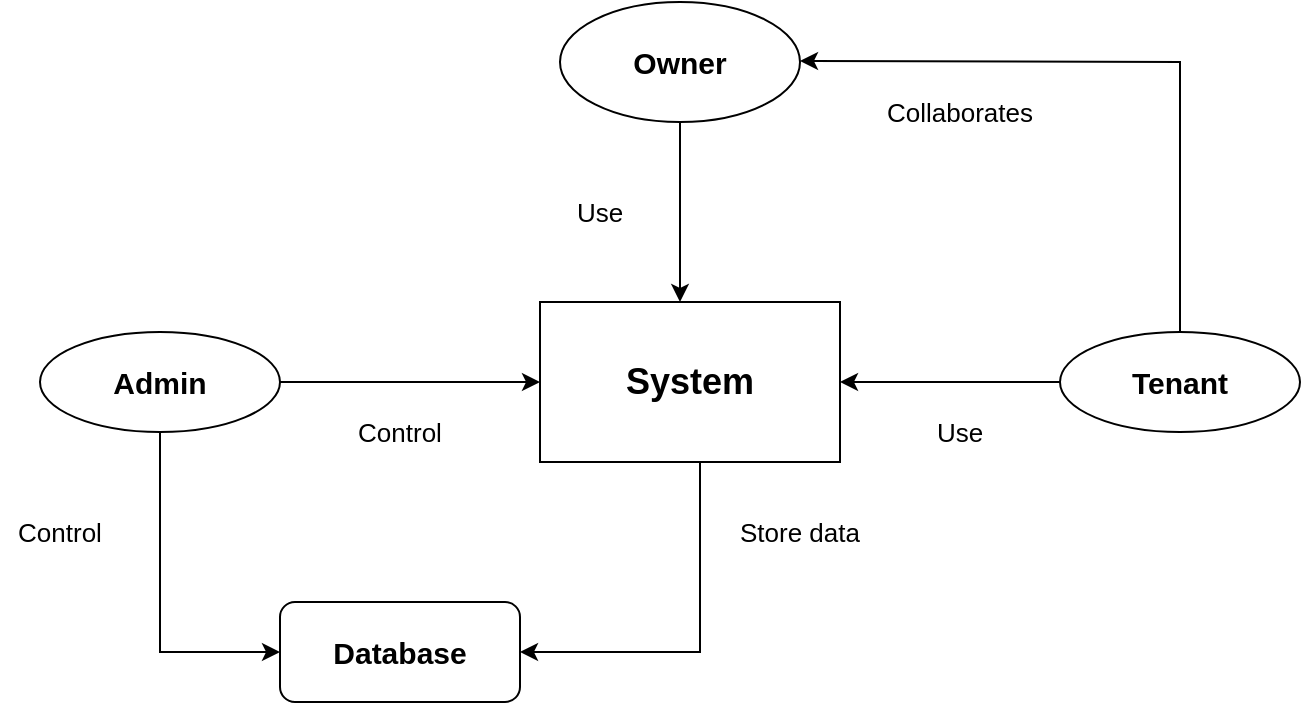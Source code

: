 <mxfile version="21.3.0" type="device" pages="3">
  <diagram id="R2lEEEUBdFMjLlhIrx00" name="Page-1">
    <mxGraphModel dx="656" dy="474" grid="1" gridSize="10" guides="1" tooltips="1" connect="1" arrows="1" fold="1" page="1" pageScale="1" pageWidth="850" pageHeight="1100" background="#FFFFFF" math="0" shadow="0" extFonts="Permanent Marker^https://fonts.googleapis.com/css?family=Permanent+Marker">
      <root>
        <mxCell id="0" />
        <mxCell id="1" parent="0" />
        <mxCell id="ddpfhJhI-P_dVlgiJGb_-1" value="&lt;font style=&quot;font-size: 18px;&quot;&gt;&lt;b style=&quot;background-color: rgb(255, 255, 255);&quot;&gt;System&lt;/b&gt;&lt;/font&gt;" style="rounded=0;whiteSpace=wrap;html=1;" vertex="1" parent="1">
          <mxGeometry x="410" y="180" width="150" height="80" as="geometry" />
        </mxCell>
        <mxCell id="ddpfhJhI-P_dVlgiJGb_-3" value="" style="edgeStyle=orthogonalEdgeStyle;rounded=0;orthogonalLoop=1;jettySize=auto;html=1;" edge="1" parent="1" source="ddpfhJhI-P_dVlgiJGb_-2">
          <mxGeometry relative="1" as="geometry">
            <mxPoint x="480" y="180" as="targetPoint" />
            <Array as="points">
              <mxPoint x="480" y="150" />
              <mxPoint x="480" y="150" />
            </Array>
          </mxGeometry>
        </mxCell>
        <mxCell id="ddpfhJhI-P_dVlgiJGb_-2" value="&lt;b&gt;&lt;font style=&quot;font-size: 15px;&quot;&gt;Owner&lt;/font&gt;&lt;/b&gt;" style="ellipse;whiteSpace=wrap;html=1;" vertex="1" parent="1">
          <mxGeometry x="420" y="30" width="120" height="60" as="geometry" />
        </mxCell>
        <mxCell id="ddpfhJhI-P_dVlgiJGb_-4" value="&lt;font style=&quot;font-size: 13px;&quot;&gt;Use&lt;/font&gt;" style="text;html=1;strokeColor=none;fillColor=none;align=center;verticalAlign=middle;whiteSpace=wrap;rounded=0;" vertex="1" parent="1">
          <mxGeometry x="410" y="120" width="60" height="30" as="geometry" />
        </mxCell>
        <mxCell id="ddpfhJhI-P_dVlgiJGb_-8" value="" style="edgeStyle=orthogonalEdgeStyle;rounded=0;orthogonalLoop=1;jettySize=auto;html=1;entryX=0;entryY=0.5;entryDx=0;entryDy=0;" edge="1" parent="1" source="ddpfhJhI-P_dVlgiJGb_-6" target="ddpfhJhI-P_dVlgiJGb_-1">
          <mxGeometry relative="1" as="geometry">
            <mxPoint x="360" y="220" as="targetPoint" />
          </mxGeometry>
        </mxCell>
        <mxCell id="ddpfhJhI-P_dVlgiJGb_-6" value="&lt;span style=&quot;font-size: 15px;&quot;&gt;&lt;b&gt;Admin&lt;/b&gt;&lt;/span&gt;" style="ellipse;whiteSpace=wrap;html=1;" vertex="1" parent="1">
          <mxGeometry x="160" y="195" width="120" height="50" as="geometry" />
        </mxCell>
        <mxCell id="ddpfhJhI-P_dVlgiJGb_-9" value="&lt;font style=&quot;font-size: 13px;&quot;&gt;Control&lt;/font&gt;" style="text;html=1;strokeColor=none;fillColor=none;align=center;verticalAlign=middle;whiteSpace=wrap;rounded=0;" vertex="1" parent="1">
          <mxGeometry x="310" y="230" width="60" height="30" as="geometry" />
        </mxCell>
        <mxCell id="ddpfhJhI-P_dVlgiJGb_-12" value="" style="edgeStyle=orthogonalEdgeStyle;rounded=0;orthogonalLoop=1;jettySize=auto;html=1;" edge="1" parent="1" source="ddpfhJhI-P_dVlgiJGb_-11" target="ddpfhJhI-P_dVlgiJGb_-1">
          <mxGeometry relative="1" as="geometry" />
        </mxCell>
        <mxCell id="ddpfhJhI-P_dVlgiJGb_-11" value="&lt;span style=&quot;font-size: 15px;&quot;&gt;&lt;b&gt;Tenant&lt;/b&gt;&lt;/span&gt;" style="ellipse;whiteSpace=wrap;html=1;" vertex="1" parent="1">
          <mxGeometry x="670" y="195" width="120" height="50" as="geometry" />
        </mxCell>
        <mxCell id="ddpfhJhI-P_dVlgiJGb_-13" value="&lt;font style=&quot;font-size: 13px;&quot;&gt;Use&lt;/font&gt;" style="text;html=1;strokeColor=none;fillColor=none;align=center;verticalAlign=middle;whiteSpace=wrap;rounded=0;" vertex="1" parent="1">
          <mxGeometry x="590" y="230" width="60" height="30" as="geometry" />
        </mxCell>
        <mxCell id="ddpfhJhI-P_dVlgiJGb_-17" value="" style="endArrow=classic;html=1;rounded=0;exitX=0.5;exitY=0;exitDx=0;exitDy=0;" edge="1" parent="1" source="ddpfhJhI-P_dVlgiJGb_-11">
          <mxGeometry width="50" height="50" relative="1" as="geometry">
            <mxPoint x="720" y="190" as="sourcePoint" />
            <mxPoint x="540" y="59.5" as="targetPoint" />
            <Array as="points">
              <mxPoint x="730" y="60" />
            </Array>
          </mxGeometry>
        </mxCell>
        <mxCell id="ddpfhJhI-P_dVlgiJGb_-18" value="&lt;span style=&quot;font-size: 13px;&quot;&gt;Collaborates&lt;/span&gt;" style="text;html=1;strokeColor=none;fillColor=none;align=center;verticalAlign=middle;whiteSpace=wrap;rounded=0;" vertex="1" parent="1">
          <mxGeometry x="590" y="70" width="60" height="30" as="geometry" />
        </mxCell>
        <mxCell id="ddpfhJhI-P_dVlgiJGb_-19" value="&lt;b&gt;&lt;font style=&quot;font-size: 15px;&quot;&gt;Database&lt;/font&gt;&lt;/b&gt;" style="rounded=1;whiteSpace=wrap;html=1;" vertex="1" parent="1">
          <mxGeometry x="280" y="330" width="120" height="50" as="geometry" />
        </mxCell>
        <mxCell id="ddpfhJhI-P_dVlgiJGb_-20" value="" style="endArrow=classic;html=1;rounded=0;entryX=1;entryY=0.5;entryDx=0;entryDy=0;" edge="1" parent="1" target="ddpfhJhI-P_dVlgiJGb_-19">
          <mxGeometry width="50" height="50" relative="1" as="geometry">
            <mxPoint x="490" y="260" as="sourcePoint" />
            <mxPoint x="475" y="300" as="targetPoint" />
            <Array as="points">
              <mxPoint x="490" y="355" />
            </Array>
          </mxGeometry>
        </mxCell>
        <mxCell id="ddpfhJhI-P_dVlgiJGb_-22" value="" style="endArrow=classic;html=1;rounded=0;exitX=0.5;exitY=1;exitDx=0;exitDy=0;entryX=0;entryY=0.5;entryDx=0;entryDy=0;" edge="1" parent="1" source="ddpfhJhI-P_dVlgiJGb_-6" target="ddpfhJhI-P_dVlgiJGb_-19">
          <mxGeometry width="50" height="50" relative="1" as="geometry">
            <mxPoint x="140.5" y="290" as="sourcePoint" />
            <mxPoint x="260" y="360" as="targetPoint" />
            <Array as="points">
              <mxPoint x="220" y="355" />
            </Array>
          </mxGeometry>
        </mxCell>
        <mxCell id="ddpfhJhI-P_dVlgiJGb_-23" value="&lt;font style=&quot;font-size: 13px;&quot;&gt;Control&lt;/font&gt;" style="text;html=1;strokeColor=none;fillColor=none;align=center;verticalAlign=middle;whiteSpace=wrap;rounded=0;" vertex="1" parent="1">
          <mxGeometry x="140" y="280" width="60" height="30" as="geometry" />
        </mxCell>
        <mxCell id="ddpfhJhI-P_dVlgiJGb_-24" value="&lt;span style=&quot;font-size: 13px;&quot;&gt;Store data&lt;br&gt;&lt;/span&gt;" style="text;html=1;strokeColor=none;fillColor=none;align=center;verticalAlign=middle;whiteSpace=wrap;rounded=0;" vertex="1" parent="1">
          <mxGeometry x="500" y="280" width="80" height="30" as="geometry" />
        </mxCell>
      </root>
    </mxGraphModel>
  </diagram>
  <diagram id="8MrOcPU3OzEKup1RGKJV" name="Page-2">
    <mxGraphModel dx="729" dy="1627" grid="1" gridSize="10" guides="1" tooltips="1" connect="1" arrows="1" fold="1" page="1" pageScale="1" pageWidth="850" pageHeight="1100" math="0" shadow="0">
      <root>
        <mxCell id="0" />
        <mxCell id="1" parent="0" />
        <mxCell id="EtBCJ50RDPnMdi6swrLI-1" value="&lt;b&gt;&lt;font style=&quot;font-size: 14px;&quot;&gt;Admin&lt;/font&gt;&lt;/b&gt;" style="shape=umlActor;verticalLabelPosition=bottom;verticalAlign=top;html=1;outlineConnect=0;" vertex="1" parent="1">
          <mxGeometry x="40" y="220" width="30" height="60" as="geometry" />
        </mxCell>
        <mxCell id="EtBCJ50RDPnMdi6swrLI-4" value="&lt;b&gt;&lt;font style=&quot;font-size: 13px;&quot;&gt;Login&lt;/font&gt;&lt;/b&gt;" style="ellipse;whiteSpace=wrap;html=1;" vertex="1" parent="1">
          <mxGeometry x="270" y="10" width="120" height="40" as="geometry" />
        </mxCell>
        <mxCell id="EtBCJ50RDPnMdi6swrLI-5" value="&lt;b&gt;&lt;font style=&quot;font-size: 13px;&quot;&gt;Registration&lt;/font&gt;&lt;/b&gt;" style="ellipse;whiteSpace=wrap;html=1;" vertex="1" parent="1">
          <mxGeometry x="270" y="60" width="120" height="40" as="geometry" />
        </mxCell>
        <mxCell id="EtBCJ50RDPnMdi6swrLI-6" value="&lt;b&gt;&lt;font style=&quot;font-size: 13px;&quot;&gt;Conversation Box&lt;/font&gt;&lt;/b&gt;" style="ellipse;whiteSpace=wrap;html=1;" vertex="1" parent="1">
          <mxGeometry x="270" y="110" width="120" height="40" as="geometry" />
        </mxCell>
        <mxCell id="EtBCJ50RDPnMdi6swrLI-7" value="&lt;b&gt;&lt;font style=&quot;font-size: 13px;&quot;&gt;Advertisement&lt;/font&gt;&lt;/b&gt;" style="ellipse;whiteSpace=wrap;html=1;" vertex="1" parent="1">
          <mxGeometry x="270" y="160" width="120" height="40" as="geometry" />
        </mxCell>
        <mxCell id="EtBCJ50RDPnMdi6swrLI-8" value="&lt;b&gt;&lt;font style=&quot;font-size: 13px;&quot;&gt;Profile&lt;/font&gt;&lt;/b&gt;" style="ellipse;whiteSpace=wrap;html=1;" vertex="1" parent="1">
          <mxGeometry x="270" y="210" width="120" height="40" as="geometry" />
        </mxCell>
        <mxCell id="EtBCJ50RDPnMdi6swrLI-9" value="&lt;b&gt;&lt;font style=&quot;font-size: 13px;&quot;&gt;Reset Password&lt;/font&gt;&lt;/b&gt;" style="ellipse;whiteSpace=wrap;html=1;" vertex="1" parent="1">
          <mxGeometry x="270" y="260" width="120" height="40" as="geometry" />
        </mxCell>
        <mxCell id="EtBCJ50RDPnMdi6swrLI-10" value="&lt;b&gt;&lt;font style=&quot;font-size: 13px;&quot;&gt;Google Map&lt;/font&gt;&lt;/b&gt;" style="ellipse;whiteSpace=wrap;html=1;" vertex="1" parent="1">
          <mxGeometry x="270" y="310" width="120" height="40" as="geometry" />
        </mxCell>
        <mxCell id="EtBCJ50RDPnMdi6swrLI-11" value="&lt;b&gt;&lt;font style=&quot;font-size: 13px;&quot;&gt;Database Control&lt;/font&gt;&lt;/b&gt;" style="ellipse;whiteSpace=wrap;html=1;" vertex="1" parent="1">
          <mxGeometry x="270" y="360" width="120" height="40" as="geometry" />
        </mxCell>
        <mxCell id="EtBCJ50RDPnMdi6swrLI-12" value="&lt;b&gt;&lt;font style=&quot;font-size: 13px;&quot;&gt;Refresh Page&lt;/font&gt;&lt;/b&gt;" style="ellipse;whiteSpace=wrap;html=1;" vertex="1" parent="1">
          <mxGeometry x="270" y="410" width="120" height="40" as="geometry" />
        </mxCell>
        <mxCell id="EtBCJ50RDPnMdi6swrLI-13" value="&lt;b&gt;&lt;font style=&quot;font-size: 13px;&quot;&gt;Logout&lt;/font&gt;&lt;/b&gt;" style="ellipse;whiteSpace=wrap;html=1;" vertex="1" parent="1">
          <mxGeometry x="270" y="460" width="120" height="40" as="geometry" />
        </mxCell>
        <mxCell id="EtBCJ50RDPnMdi6swrLI-14" value="&lt;b&gt;&lt;font style=&quot;font-size: 14px;&quot;&gt;Owner&lt;/font&gt;&lt;/b&gt;" style="shape=umlActor;verticalLabelPosition=bottom;verticalAlign=top;html=1;outlineConnect=0;" vertex="1" parent="1">
          <mxGeometry x="600" y="10" width="30" height="60" as="geometry" />
        </mxCell>
        <mxCell id="EtBCJ50RDPnMdi6swrLI-15" value="&lt;b&gt;&lt;font style=&quot;font-size: 14px;&quot;&gt;Tenant&lt;/font&gt;&lt;/b&gt;" style="shape=umlActor;verticalLabelPosition=bottom;verticalAlign=top;html=1;outlineConnect=0;" vertex="1" parent="1">
          <mxGeometry x="600" y="350" width="30" height="60" as="geometry" />
        </mxCell>
        <mxCell id="EtBCJ50RDPnMdi6swrLI-16" value="" style="endArrow=classic;html=1;rounded=0;entryX=-0.019;entryY=0.686;entryDx=0;entryDy=0;entryPerimeter=0;" edge="1" parent="1" target="EtBCJ50RDPnMdi6swrLI-4">
          <mxGeometry width="50" height="50" relative="1" as="geometry">
            <mxPoint x="60" y="220" as="sourcePoint" />
            <mxPoint x="110" y="170" as="targetPoint" />
          </mxGeometry>
        </mxCell>
        <mxCell id="EtBCJ50RDPnMdi6swrLI-17" value="" style="endArrow=classic;html=1;rounded=0;entryX=0.073;entryY=0.825;entryDx=0;entryDy=0;entryPerimeter=0;" edge="1" parent="1" target="EtBCJ50RDPnMdi6swrLI-5">
          <mxGeometry width="50" height="50" relative="1" as="geometry">
            <mxPoint x="60" y="220" as="sourcePoint" />
            <mxPoint x="129" y="179" as="targetPoint" />
          </mxGeometry>
        </mxCell>
        <mxCell id="EtBCJ50RDPnMdi6swrLI-18" value="" style="endArrow=classic;html=1;rounded=0;exitX=1;exitY=0.333;exitDx=0;exitDy=0;exitPerimeter=0;entryX=0.027;entryY=0.825;entryDx=0;entryDy=0;entryPerimeter=0;" edge="1" parent="1" source="EtBCJ50RDPnMdi6swrLI-1" target="EtBCJ50RDPnMdi6swrLI-6">
          <mxGeometry width="50" height="50" relative="1" as="geometry">
            <mxPoint x="87" y="238" as="sourcePoint" />
            <mxPoint x="137" y="188" as="targetPoint" />
          </mxGeometry>
        </mxCell>
        <mxCell id="EtBCJ50RDPnMdi6swrLI-19" value="" style="endArrow=classic;html=1;rounded=0;exitX=1;exitY=0.333;exitDx=0;exitDy=0;exitPerimeter=0;entryX=0;entryY=0.5;entryDx=0;entryDy=0;" edge="1" parent="1" source="EtBCJ50RDPnMdi6swrLI-1" target="EtBCJ50RDPnMdi6swrLI-8">
          <mxGeometry width="50" height="50" relative="1" as="geometry">
            <mxPoint x="110" y="250" as="sourcePoint" />
            <mxPoint x="313" y="153" as="targetPoint" />
          </mxGeometry>
        </mxCell>
        <mxCell id="EtBCJ50RDPnMdi6swrLI-20" value="" style="endArrow=classic;html=1;rounded=0;entryX=-0.001;entryY=0.214;entryDx=0;entryDy=0;entryPerimeter=0;" edge="1" parent="1" target="EtBCJ50RDPnMdi6swrLI-9">
          <mxGeometry width="50" height="50" relative="1" as="geometry">
            <mxPoint x="55" y="250" as="sourcePoint" />
            <mxPoint x="323" y="193" as="targetPoint" />
          </mxGeometry>
        </mxCell>
        <mxCell id="EtBCJ50RDPnMdi6swrLI-21" value="" style="endArrow=classic;html=1;rounded=0;entryX=-0.001;entryY=0.131;entryDx=0;entryDy=0;entryPerimeter=0;exitX=1;exitY=1;exitDx=0;exitDy=0;exitPerimeter=0;" edge="1" parent="1" source="EtBCJ50RDPnMdi6swrLI-1" target="EtBCJ50RDPnMdi6swrLI-11">
          <mxGeometry width="50" height="50" relative="1" as="geometry">
            <mxPoint x="160" y="340" as="sourcePoint" />
            <mxPoint x="375" y="359" as="targetPoint" />
          </mxGeometry>
        </mxCell>
        <mxCell id="EtBCJ50RDPnMdi6swrLI-22" value="" style="endArrow=classic;html=1;rounded=0;entryX=0.083;entryY=0.25;entryDx=0;entryDy=0;entryPerimeter=0;exitX=1;exitY=1;exitDx=0;exitDy=0;exitPerimeter=0;" edge="1" parent="1" source="EtBCJ50RDPnMdi6swrLI-1" target="EtBCJ50RDPnMdi6swrLI-12">
          <mxGeometry width="50" height="50" relative="1" as="geometry">
            <mxPoint x="80" y="420" as="sourcePoint" />
            <mxPoint x="280" y="505" as="targetPoint" />
          </mxGeometry>
        </mxCell>
        <mxCell id="EtBCJ50RDPnMdi6swrLI-23" value="" style="endArrow=classic;html=1;rounded=0;entryX=0;entryY=0.5;entryDx=0;entryDy=0;" edge="1" parent="1" target="EtBCJ50RDPnMdi6swrLI-13">
          <mxGeometry width="50" height="50" relative="1" as="geometry">
            <mxPoint x="80" y="290" as="sourcePoint" />
            <mxPoint x="270" y="500" as="targetPoint" />
          </mxGeometry>
        </mxCell>
        <mxCell id="EtBCJ50RDPnMdi6swrLI-24" value="" style="endArrow=classic;html=1;rounded=0;entryX=1;entryY=0.5;entryDx=0;entryDy=0;" edge="1" parent="1" source="EtBCJ50RDPnMdi6swrLI-14" target="EtBCJ50RDPnMdi6swrLI-4">
          <mxGeometry width="50" height="50" relative="1" as="geometry">
            <mxPoint x="510" y="80" as="sourcePoint" />
            <mxPoint x="560" y="30" as="targetPoint" />
          </mxGeometry>
        </mxCell>
        <mxCell id="EtBCJ50RDPnMdi6swrLI-25" value="" style="endArrow=classic;html=1;rounded=0;entryX=0.944;entryY=0.325;entryDx=0;entryDy=0;entryPerimeter=0;" edge="1" parent="1" source="EtBCJ50RDPnMdi6swrLI-14" target="EtBCJ50RDPnMdi6swrLI-5">
          <mxGeometry width="50" height="50" relative="1" as="geometry">
            <mxPoint x="463" y="93" as="sourcePoint" />
            <mxPoint x="513" y="43" as="targetPoint" />
          </mxGeometry>
        </mxCell>
        <mxCell id="EtBCJ50RDPnMdi6swrLI-26" value="" style="endArrow=classic;html=1;rounded=0;entryX=1;entryY=0.5;entryDx=0;entryDy=0;" edge="1" parent="1" target="EtBCJ50RDPnMdi6swrLI-6">
          <mxGeometry width="50" height="50" relative="1" as="geometry">
            <mxPoint x="600" y="40" as="sourcePoint" />
            <mxPoint x="511" y="66" as="targetPoint" />
          </mxGeometry>
        </mxCell>
        <mxCell id="EtBCJ50RDPnMdi6swrLI-27" value="" style="endArrow=classic;html=1;rounded=0;" edge="1" parent="1" target="EtBCJ50RDPnMdi6swrLI-7">
          <mxGeometry width="50" height="50" relative="1" as="geometry">
            <mxPoint x="600" y="40" as="sourcePoint" />
            <mxPoint x="380" y="170" as="targetPoint" />
          </mxGeometry>
        </mxCell>
        <mxCell id="EtBCJ50RDPnMdi6swrLI-28" value="" style="endArrow=classic;html=1;rounded=0;entryX=0.925;entryY=0.103;entryDx=0;entryDy=0;exitX=0.5;exitY=0.5;exitDx=0;exitDy=0;exitPerimeter=0;entryPerimeter=0;" edge="1" parent="1" source="EtBCJ50RDPnMdi6swrLI-14" target="EtBCJ50RDPnMdi6swrLI-8">
          <mxGeometry width="50" height="50" relative="1" as="geometry">
            <mxPoint x="440" y="190" as="sourcePoint" />
            <mxPoint x="230" y="280" as="targetPoint" />
          </mxGeometry>
        </mxCell>
        <mxCell id="EtBCJ50RDPnMdi6swrLI-29" value="" style="endArrow=classic;html=1;rounded=0;entryX=0.934;entryY=0.158;entryDx=0;entryDy=0;entryPerimeter=0;" edge="1" parent="1" target="EtBCJ50RDPnMdi6swrLI-9">
          <mxGeometry width="50" height="50" relative="1" as="geometry">
            <mxPoint x="600" y="70" as="sourcePoint" />
            <mxPoint x="390" y="282" as="targetPoint" />
          </mxGeometry>
        </mxCell>
        <mxCell id="EtBCJ50RDPnMdi6swrLI-30" value="" style="endArrow=classic;html=1;rounded=0;" edge="1" parent="1">
          <mxGeometry width="50" height="50" relative="1" as="geometry">
            <mxPoint x="590" y="80" as="sourcePoint" />
            <mxPoint x="380" y="320" as="targetPoint" />
          </mxGeometry>
        </mxCell>
        <mxCell id="EtBCJ50RDPnMdi6swrLI-31" value="" style="endArrow=classic;html=1;rounded=0;" edge="1" parent="1">
          <mxGeometry width="50" height="50" relative="1" as="geometry">
            <mxPoint x="593" y="80" as="sourcePoint" />
            <mxPoint x="383" y="420" as="targetPoint" />
          </mxGeometry>
        </mxCell>
        <mxCell id="EtBCJ50RDPnMdi6swrLI-32" value="" style="endArrow=classic;html=1;rounded=0;" edge="1" parent="1">
          <mxGeometry width="50" height="50" relative="1" as="geometry">
            <mxPoint x="590" y="80" as="sourcePoint" />
            <mxPoint x="387" y="474" as="targetPoint" />
          </mxGeometry>
        </mxCell>
        <mxCell id="EtBCJ50RDPnMdi6swrLI-33" value="" style="endArrow=classic;html=1;rounded=0;entryX=0.953;entryY=0.769;entryDx=0;entryDy=0;entryPerimeter=0;exitX=0.5;exitY=0;exitDx=0;exitDy=0;exitPerimeter=0;" edge="1" parent="1" source="EtBCJ50RDPnMdi6swrLI-15" target="EtBCJ50RDPnMdi6swrLI-4">
          <mxGeometry width="50" height="50" relative="1" as="geometry">
            <mxPoint x="642" y="101" as="sourcePoint" />
            <mxPoint x="439" y="495" as="targetPoint" />
          </mxGeometry>
        </mxCell>
        <mxCell id="EtBCJ50RDPnMdi6swrLI-34" value="" style="endArrow=classic;html=1;rounded=0;entryX=1;entryY=1;entryDx=0;entryDy=0;exitX=0.5;exitY=0;exitDx=0;exitDy=0;exitPerimeter=0;" edge="1" parent="1" source="EtBCJ50RDPnMdi6swrLI-15" target="EtBCJ50RDPnMdi6swrLI-5">
          <mxGeometry width="50" height="50" relative="1" as="geometry">
            <mxPoint x="560" y="330" as="sourcePoint" />
            <mxPoint x="329" y="21" as="targetPoint" />
          </mxGeometry>
        </mxCell>
        <mxCell id="EtBCJ50RDPnMdi6swrLI-35" value="" style="endArrow=classic;html=1;rounded=0;entryX=1;entryY=1;entryDx=0;entryDy=0;exitX=0.5;exitY=0;exitDx=0;exitDy=0;exitPerimeter=0;" edge="1" parent="1" source="EtBCJ50RDPnMdi6swrLI-15" target="EtBCJ50RDPnMdi6swrLI-6">
          <mxGeometry width="50" height="50" relative="1" as="geometry">
            <mxPoint x="540" y="350" as="sourcePoint" />
            <mxPoint x="309" y="41" as="targetPoint" />
          </mxGeometry>
        </mxCell>
        <mxCell id="EtBCJ50RDPnMdi6swrLI-36" value="" style="endArrow=classic;html=1;rounded=0;entryX=1;entryY=1;entryDx=0;entryDy=0;exitX=0;exitY=0.333;exitDx=0;exitDy=0;exitPerimeter=0;" edge="1" parent="1" source="EtBCJ50RDPnMdi6swrLI-15" target="EtBCJ50RDPnMdi6swrLI-8">
          <mxGeometry width="50" height="50" relative="1" as="geometry">
            <mxPoint x="490" y="380" as="sourcePoint" />
            <mxPoint x="259" y="71" as="targetPoint" />
          </mxGeometry>
        </mxCell>
        <mxCell id="EtBCJ50RDPnMdi6swrLI-37" value="" style="endArrow=classic;html=1;rounded=0;" edge="1" parent="1">
          <mxGeometry width="50" height="50" relative="1" as="geometry">
            <mxPoint x="600" y="370" as="sourcePoint" />
            <mxPoint x="380" y="290" as="targetPoint" />
          </mxGeometry>
        </mxCell>
        <mxCell id="EtBCJ50RDPnMdi6swrLI-38" value="" style="endArrow=classic;html=1;rounded=0;exitX=0.5;exitY=0.5;exitDx=0;exitDy=0;exitPerimeter=0;" edge="1" parent="1" source="EtBCJ50RDPnMdi6swrLI-15">
          <mxGeometry width="50" height="50" relative="1" as="geometry">
            <mxPoint x="610" y="410" as="sourcePoint" />
            <mxPoint x="390" y="330" as="targetPoint" />
          </mxGeometry>
        </mxCell>
        <mxCell id="EtBCJ50RDPnMdi6swrLI-39" value="" style="endArrow=classic;html=1;rounded=0;exitX=0.5;exitY=0.5;exitDx=0;exitDy=0;exitPerimeter=0;entryX=1;entryY=0.5;entryDx=0;entryDy=0;" edge="1" parent="1" source="EtBCJ50RDPnMdi6swrLI-15" target="EtBCJ50RDPnMdi6swrLI-12">
          <mxGeometry width="50" height="50" relative="1" as="geometry">
            <mxPoint x="500" y="450" as="sourcePoint" />
            <mxPoint x="275" y="400" as="targetPoint" />
          </mxGeometry>
        </mxCell>
        <mxCell id="EtBCJ50RDPnMdi6swrLI-40" value="" style="endArrow=classic;html=1;rounded=0;entryX=0.814;entryY=-0.008;entryDx=0;entryDy=0;entryPerimeter=0;" edge="1" parent="1" target="EtBCJ50RDPnMdi6swrLI-13">
          <mxGeometry width="50" height="50" relative="1" as="geometry">
            <mxPoint x="610" y="380" as="sourcePoint" />
            <mxPoint x="205" y="390" as="targetPoint" />
          </mxGeometry>
        </mxCell>
        <mxCell id="EtBCJ50RDPnMdi6swrLI-41" value="" style="swimlane;startSize=0;" vertex="1" parent="1">
          <mxGeometry x="200" y="-20" width="290" height="550" as="geometry" />
        </mxCell>
      </root>
    </mxGraphModel>
  </diagram>
  <diagram id="4_rklKtUpqILcWFoBYbX" name="Page-3">
    <mxGraphModel dx="656" dy="474" grid="1" gridSize="10" guides="1" tooltips="1" connect="1" arrows="1" fold="1" page="1" pageScale="1" pageWidth="850" pageHeight="1100" math="0" shadow="0">
      <root>
        <mxCell id="0" />
        <mxCell id="1" parent="0" />
        <mxCell id="zL0i4t9iWfhN_r9VmYWH-1" value="List" style="swimlane;fontStyle=0;childLayout=stackLayout;horizontal=1;startSize=30;horizontalStack=0;resizeParent=1;resizeParentMax=0;resizeLast=0;collapsible=1;marginBottom=0;whiteSpace=wrap;html=1;" vertex="1" parent="1">
          <mxGeometry x="70" y="70" width="140" height="120" as="geometry" />
        </mxCell>
        <mxCell id="zL0i4t9iWfhN_r9VmYWH-2" value="Item 1" style="text;strokeColor=none;fillColor=none;align=left;verticalAlign=middle;spacingLeft=4;spacingRight=4;overflow=hidden;points=[[0,0.5],[1,0.5]];portConstraint=eastwest;rotatable=0;whiteSpace=wrap;html=1;" vertex="1" parent="zL0i4t9iWfhN_r9VmYWH-1">
          <mxGeometry y="30" width="140" height="30" as="geometry" />
        </mxCell>
        <mxCell id="zL0i4t9iWfhN_r9VmYWH-3" value="Item 2" style="text;strokeColor=none;fillColor=none;align=left;verticalAlign=middle;spacingLeft=4;spacingRight=4;overflow=hidden;points=[[0,0.5],[1,0.5]];portConstraint=eastwest;rotatable=0;whiteSpace=wrap;html=1;" vertex="1" parent="zL0i4t9iWfhN_r9VmYWH-1">
          <mxGeometry y="60" width="140" height="30" as="geometry" />
        </mxCell>
        <mxCell id="zL0i4t9iWfhN_r9VmYWH-4" value="Item 3" style="text;strokeColor=none;fillColor=none;align=left;verticalAlign=middle;spacingLeft=4;spacingRight=4;overflow=hidden;points=[[0,0.5],[1,0.5]];portConstraint=eastwest;rotatable=0;whiteSpace=wrap;html=1;" vertex="1" parent="zL0i4t9iWfhN_r9VmYWH-1">
          <mxGeometry y="90" width="140" height="30" as="geometry" />
        </mxCell>
        <mxCell id="zL0i4t9iWfhN_r9VmYWH-9" value="List" style="swimlane;fontStyle=0;childLayout=stackLayout;horizontal=1;startSize=30;horizontalStack=0;resizeParent=1;resizeParentMax=0;resizeLast=0;collapsible=1;marginBottom=0;whiteSpace=wrap;html=1;" vertex="1" parent="1">
          <mxGeometry x="428" y="69" width="140" height="120" as="geometry" />
        </mxCell>
        <mxCell id="zL0i4t9iWfhN_r9VmYWH-10" value="Item 1" style="text;strokeColor=none;fillColor=none;align=left;verticalAlign=middle;spacingLeft=4;spacingRight=4;overflow=hidden;points=[[0,0.5],[1,0.5]];portConstraint=eastwest;rotatable=0;whiteSpace=wrap;html=1;" vertex="1" parent="zL0i4t9iWfhN_r9VmYWH-9">
          <mxGeometry y="30" width="140" height="30" as="geometry" />
        </mxCell>
        <mxCell id="zL0i4t9iWfhN_r9VmYWH-11" value="Item 2" style="text;strokeColor=none;fillColor=none;align=left;verticalAlign=middle;spacingLeft=4;spacingRight=4;overflow=hidden;points=[[0,0.5],[1,0.5]];portConstraint=eastwest;rotatable=0;whiteSpace=wrap;html=1;" vertex="1" parent="zL0i4t9iWfhN_r9VmYWH-9">
          <mxGeometry y="60" width="140" height="30" as="geometry" />
        </mxCell>
        <mxCell id="zL0i4t9iWfhN_r9VmYWH-12" value="Item 3" style="text;strokeColor=none;fillColor=none;align=left;verticalAlign=middle;spacingLeft=4;spacingRight=4;overflow=hidden;points=[[0,0.5],[1,0.5]];portConstraint=eastwest;rotatable=0;whiteSpace=wrap;html=1;" vertex="1" parent="zL0i4t9iWfhN_r9VmYWH-9">
          <mxGeometry y="90" width="140" height="30" as="geometry" />
        </mxCell>
        <mxCell id="zL0i4t9iWfhN_r9VmYWH-13" value="List" style="swimlane;fontStyle=0;childLayout=stackLayout;horizontal=1;startSize=30;horizontalStack=0;resizeParent=1;resizeParentMax=0;resizeLast=0;collapsible=1;marginBottom=0;whiteSpace=wrap;html=1;" vertex="1" parent="1">
          <mxGeometry x="273" y="308" width="140" height="120" as="geometry" />
        </mxCell>
        <mxCell id="zL0i4t9iWfhN_r9VmYWH-14" value="Item 1" style="text;strokeColor=none;fillColor=none;align=left;verticalAlign=middle;spacingLeft=4;spacingRight=4;overflow=hidden;points=[[0,0.5],[1,0.5]];portConstraint=eastwest;rotatable=0;whiteSpace=wrap;html=1;" vertex="1" parent="zL0i4t9iWfhN_r9VmYWH-13">
          <mxGeometry y="30" width="140" height="30" as="geometry" />
        </mxCell>
        <mxCell id="zL0i4t9iWfhN_r9VmYWH-15" value="Item 2" style="text;strokeColor=none;fillColor=none;align=left;verticalAlign=middle;spacingLeft=4;spacingRight=4;overflow=hidden;points=[[0,0.5],[1,0.5]];portConstraint=eastwest;rotatable=0;whiteSpace=wrap;html=1;" vertex="1" parent="zL0i4t9iWfhN_r9VmYWH-13">
          <mxGeometry y="60" width="140" height="30" as="geometry" />
        </mxCell>
        <mxCell id="zL0i4t9iWfhN_r9VmYWH-16" value="Item 3" style="text;strokeColor=none;fillColor=none;align=left;verticalAlign=middle;spacingLeft=4;spacingRight=4;overflow=hidden;points=[[0,0.5],[1,0.5]];portConstraint=eastwest;rotatable=0;whiteSpace=wrap;html=1;" vertex="1" parent="zL0i4t9iWfhN_r9VmYWH-13">
          <mxGeometry y="90" width="140" height="30" as="geometry" />
        </mxCell>
      </root>
    </mxGraphModel>
  </diagram>
</mxfile>

